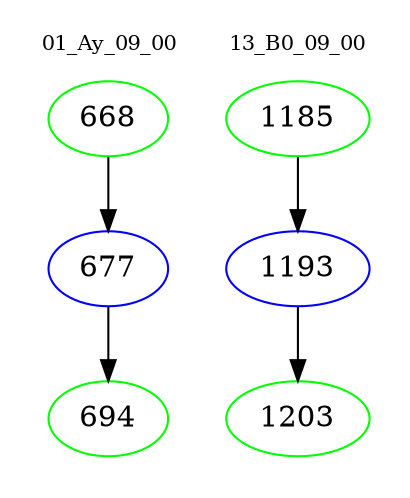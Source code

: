 digraph{
subgraph cluster_0 {
color = white
label = "01_Ay_09_00";
fontsize=10;
T0_668 [label="668", color="green"]
T0_668 -> T0_677 [color="black"]
T0_677 [label="677", color="blue"]
T0_677 -> T0_694 [color="black"]
T0_694 [label="694", color="green"]
}
subgraph cluster_1 {
color = white
label = "13_B0_09_00";
fontsize=10;
T1_1185 [label="1185", color="green"]
T1_1185 -> T1_1193 [color="black"]
T1_1193 [label="1193", color="blue"]
T1_1193 -> T1_1203 [color="black"]
T1_1203 [label="1203", color="green"]
}
}
